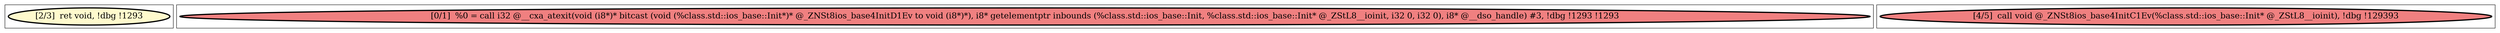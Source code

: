 
digraph G {





subgraph cluster2 {


node14 [penwidth=3.0,fontsize=20,fillcolor=lemonchiffon,label="[2/3]  ret void, !dbg !1293",shape=ellipse,style=filled ]



}

subgraph cluster0 {


node12 [penwidth=3.0,fontsize=20,fillcolor=lightcoral,label="[0/1]  %0 = call i32 @__cxa_atexit(void (i8*)* bitcast (void (%class.std::ios_base::Init*)* @_ZNSt8ios_base4InitD1Ev to void (i8*)*), i8* getelementptr inbounds (%class.std::ios_base::Init, %class.std::ios_base::Init* @_ZStL8__ioinit, i32 0, i32 0), i8* @__dso_handle) #3, !dbg !1293 !1293",shape=ellipse,style=filled ]



}

subgraph cluster1 {


node13 [penwidth=3.0,fontsize=20,fillcolor=lightcoral,label="[4/5]  call void @_ZNSt8ios_base4InitC1Ev(%class.std::ios_base::Init* @_ZStL8__ioinit), !dbg !129393",shape=ellipse,style=filled ]



}

}
